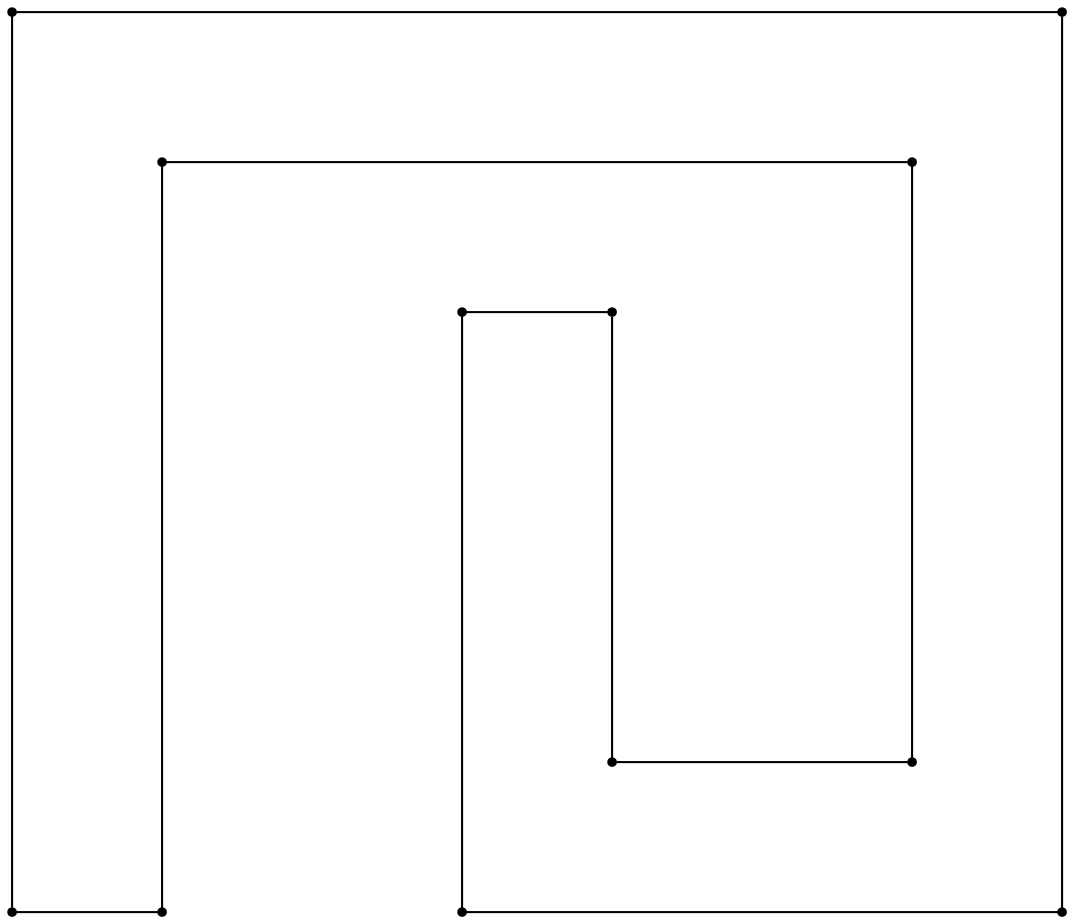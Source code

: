 graph g {
	graph[layout=neato]
	graph[margin=0]
	node[shape=point]
	0 [label="(0.0,0.0)",pos="0.0,0.0!"]
	1 [label="(0.0,6.0)",pos="0.0,6.0!"]
	1 -- 0
	2 [label="(7.0,6.0)",pos="7.0,6.0!"]
	2 -- 1
	3 [label="(7.0,0.0)",pos="7.0,0.0!"]
	3 -- 2
	4 [label="(3.0,0.0)",pos="3.0,0.0!"]
	4 -- 3
	5 [label="(3.0,4.0)",pos="3.0,4.0!"]
	5 -- 4
	6 [label="(4.0,4.0)",pos="4.0,4.0!"]
	6 -- 5
	7 [label="(4.0,1.0)",pos="4.0,1.0!"]
	7 -- 6
	8 [label="(6.0,1.0)",pos="6.0,1.0!"]
	8 -- 7
	9 [label="(6.0,5.0)",pos="6.0,5.0!"]
	9 -- 8
	10 [label="(1.0,5.0)",pos="1.0,5.0!"]
	10 -- 9
	11 [label="(1.0,0.0)",pos="1.0,0.0!"]
	11 -- 10
	11 -- 0
}
